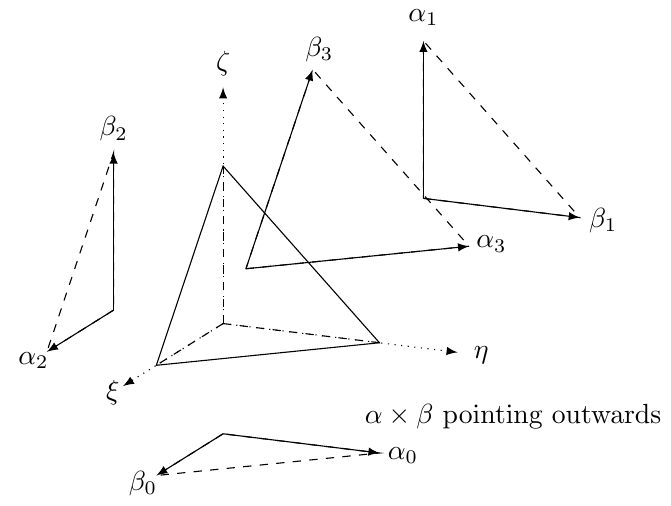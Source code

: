 \documentclass{standalone}

\usepackage{tikz}

\begin{document}

\tikzset{engineering/.style={x={(-0.424cm,-0.265cm)}, y={(0.993cm,-0.122cm)}, z={(0cm,1cm)}}}
\begin{tikzpicture}[engineering,scale = 2]
    \draw[-latex,dotted] ( 0.0 , 0.0 , 0.0 ) -- ( 1.5 , 0.0 , 0.0 ) node[pos=1.1] {$\xi$};
    \draw[-latex,dotted] ( 0.0 , 0.0 , 0.0 ) -- ( 0.0 , 1.5 , 0.0 ) node[pos=1.1] {$\eta$};
    \draw[-latex,dotted] ( 0.0 , 0.0 , 0.0 ) -- ( 0.0 , 0.0 , 1.5 ) node[pos=1.1] {$\zeta$};
    \draw[dashed] (0,0,0) -- (1,0,0);
    \draw[dashed] (0,0,0) -- (0,1,0);
    \draw[dashed] (0,0,0) -- (0,0,1);
    \draw[] (1,0,0) -- (0,1,0) -- (0,0,1) -- cycle;

    \begin{scope}[shift={(0,0,-.7)}]
      \draw[dashed] (0,0,0) -- (1,0,0) -- (0,1,0) -- cycle;
      \draw[-latex] (0,0,0) -- (1,0,0) node [pos=1.2] {$\beta_0$};
      \draw[-latex] (0,0,0) -- (0,1,0) node [pos=1.15] {$\alpha_0$};
    \end{scope}

    \begin{scope}[shift={(-3,0,0)}]
      \draw[dashed] (0,0,0) -- (0,1,0) -- (0,0,1) -- cycle;
      \draw[-latex] (0,0,0) -- (0,1,0) node [pos=1.15] {$\beta_1$};
      \draw[-latex] (0,0,0) -- (0,0,1) node [pos=1.15] {$\alpha_1$};
    \end{scope}

    \begin{scope}[shift={(0,-.7,0)}]
      \draw[dashed] (0,0,0) -- (1,0,0) -- (0,0,1) -- cycle;
      \draw[-latex] (0,0,0) -- (1,0,0) node [pos=1.2] {$\alpha_2$};
      \draw[-latex] (0,0,0) -- (0,0,1) node [pos=1.15] {$\beta_2$};
    \end{scope}

    \begin{scope}[shift={(1,1,1)}]
      \draw[dashed] (1,0,0) -- (0,1,0) -- (0,0,1) -- cycle;
      \draw[-latex] (1,0,0) -- (0,1,0) node [pos=1.1] {$\alpha_3$};
      \draw[-latex] (1,0,0) -- (0,0,1) node [pos=1.1] {$\beta_3$};
    \end{scope}

    \node at (-2,1,-1) {$\mathbf{ \alpha} \times \mathbf{\beta}$ pointing outwards};
\end{tikzpicture}
\end{document}
